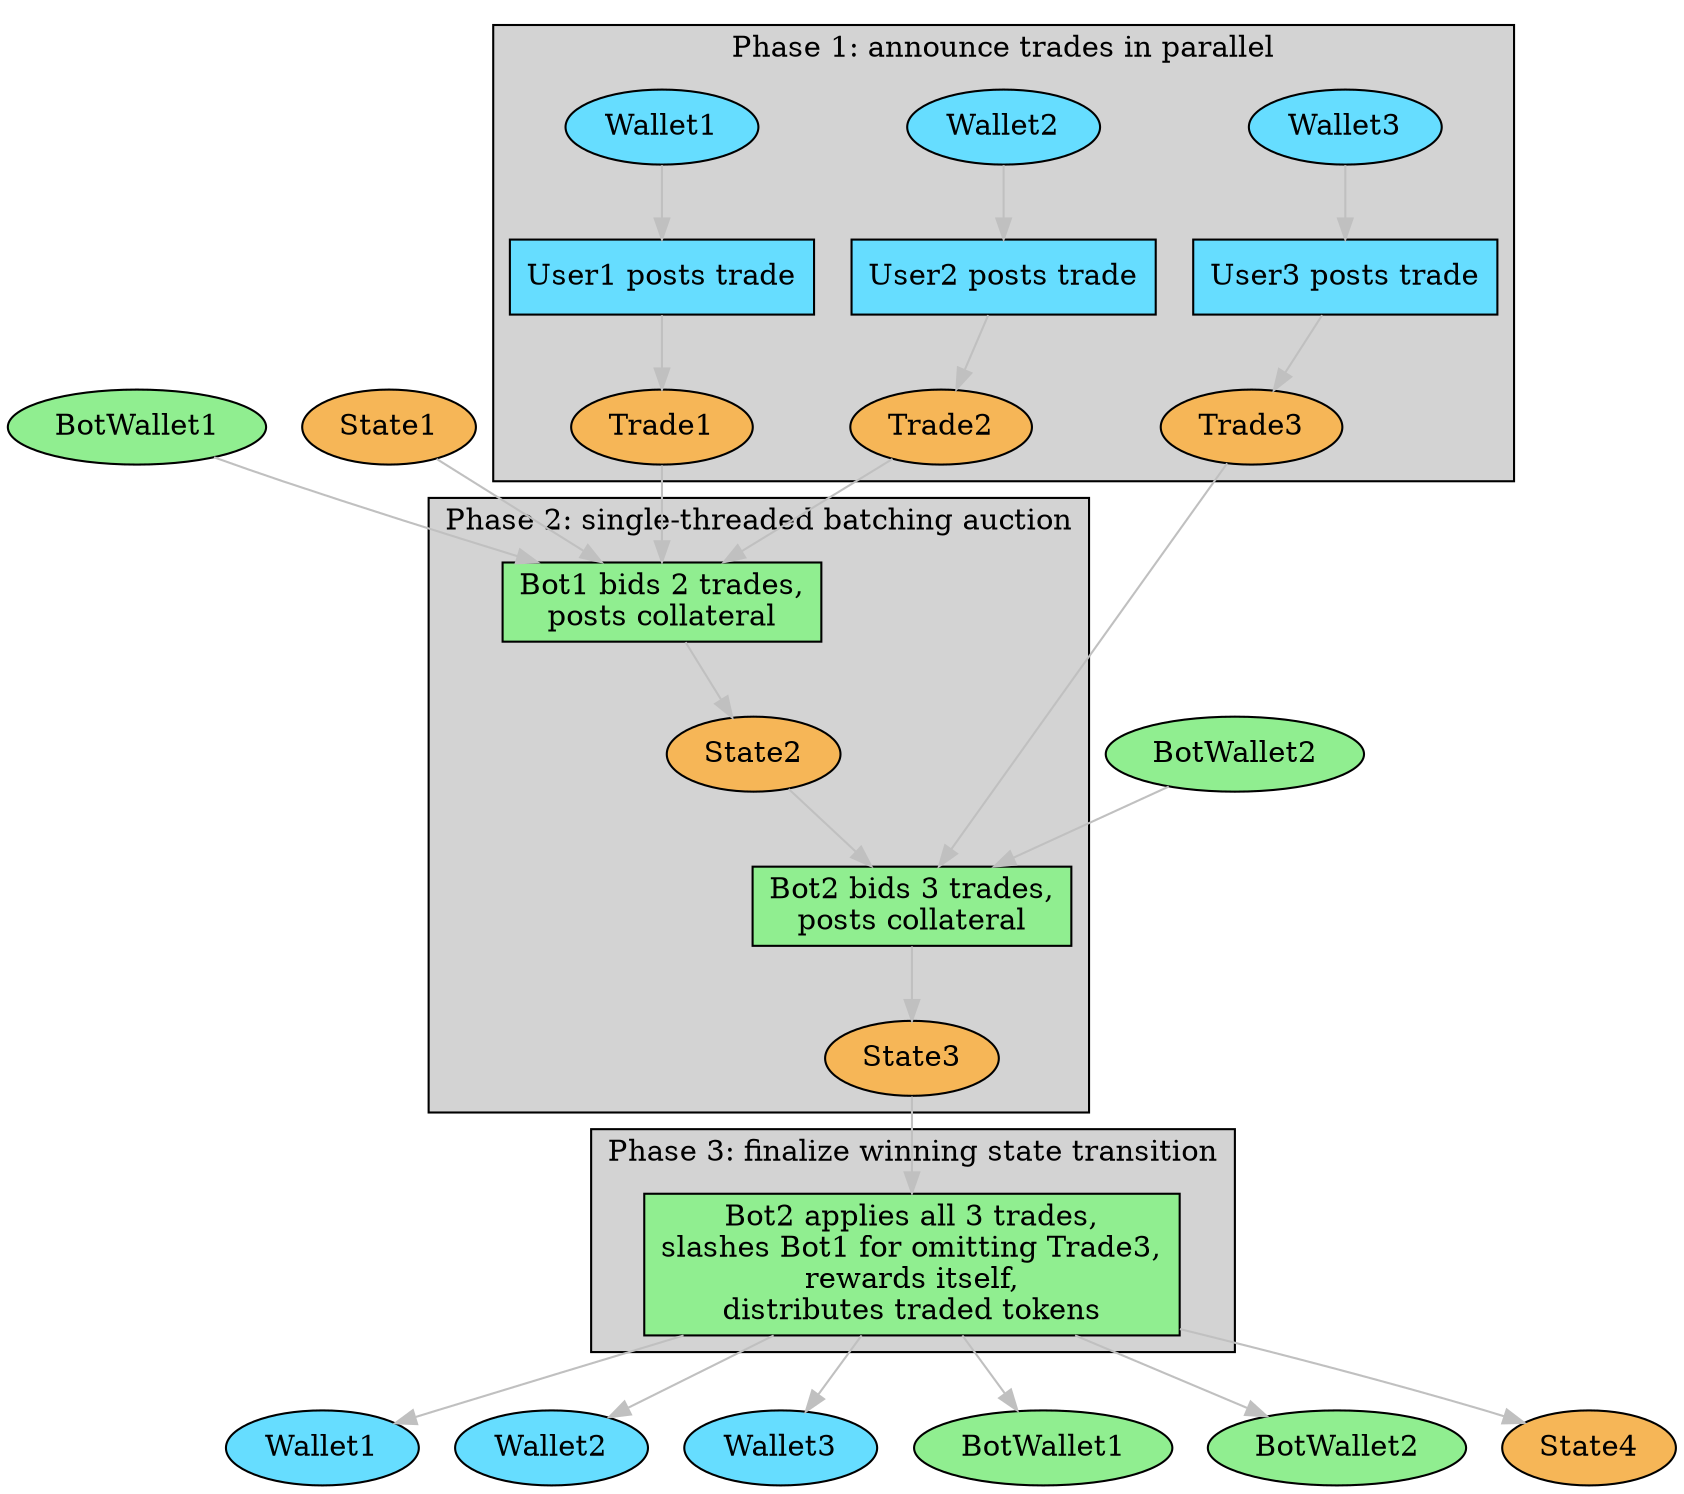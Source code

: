 digraph protocol {
  rankdir=TB
  bgcolor=transparent
  node [style=filled, fillcolor=white]
  edge [color=grey]

  // nodes outside the protocol
  Wallet2 [fillcolor="#66ddff"]
  Wallet1 [fillcolor="#66ddff"]
  Wallet3 [fillcolor="#66ddff"]
  BotWallet1 [fillcolor=lightgreen]
  BotWallet2 [fillcolor=lightgreen]
  Wallet1p [label="Wallet1", fillcolor="#66ddff"]
  Wallet2p [label="Wallet2", fillcolor="#66ddff"]
  Wallet3p [label="Wallet3", fillcolor="#66ddff"]
  BotWallet1p [label="BotWallet1", fillcolor=lightgreen]
  BotWallet2p [label="BotWallet2", fillcolor=lightgreen]
  State4 [fillcolor="#F6B657"]
  State1 [fillcolor="#F6B657"]

  subgraph cluster_phase1 {
    bgcolor=lightgrey
    label="Phase 1: announce trades in parallel"
    node [shape=rect, fillcolor="#66ddff"]
    UserWallet1 [label="User1 posts trade"]
    UserWallet3 [label="User3 posts trade"]
    UserWallet2 [label="User2 posts trade"]
    node [shape=oval]
    Trade1 [fillcolor="#F6B657"]
    Trade2 [fillcolor="#F6B657"]
    Trade3 [fillcolor="#F6B657"]

    node [shape=oval, fillcolor=white]
    Wallet3 -> UserWallet3 -> Trade3
    Wallet1 -> UserWallet1 -> Trade1
    Wallet2 -> UserWallet2 -> Trade2
  }
  
  subgraph cluster_phase2 {
    bgcolor=lightgrey
    label="Phase 2: single-threaded batching auction"
    Batch1 [label="Bot1 bids 2 trades,\nposts collateral", shape=rect, fillcolor=lightgreen]
    Batch2 [label="Bot2 bids 3 trades,\nposts collateral", shape=rect, fillcolor=lightgreen]
    State2 [fillcolor="#F6B657"]
    State3 [fillcolor="#F6B657"]
  }

  subgraph cluster_phase3 {
    bgcolor=lightgrey
    label="Phase 3: finalize winning state transition"
    Finalize [shape=rect, fillcolor=lightgreen, label="Bot2 applies all 3 trades,\nslashes Bot1 for omitting Trade3,\nrewards itself,\ndistributes traded tokens"]
  }

  State2
  State3

  BotWallet1 -> Batch1
  Trade1 -> Batch1
  Trade2 -> Batch1
  State1 -> Batch1 -> State2
  
  BotWallet2 -> Batch2
  Trade3 -> Batch2
  
  State2 -> Batch2 -> State3

  State3 -> Finalize
  Finalize -> Wallet1p
  Finalize -> Wallet2p
  Finalize -> Wallet3p
  Finalize -> BotWallet1p
  Finalize -> BotWallet2p
  Finalize -> State4
}
